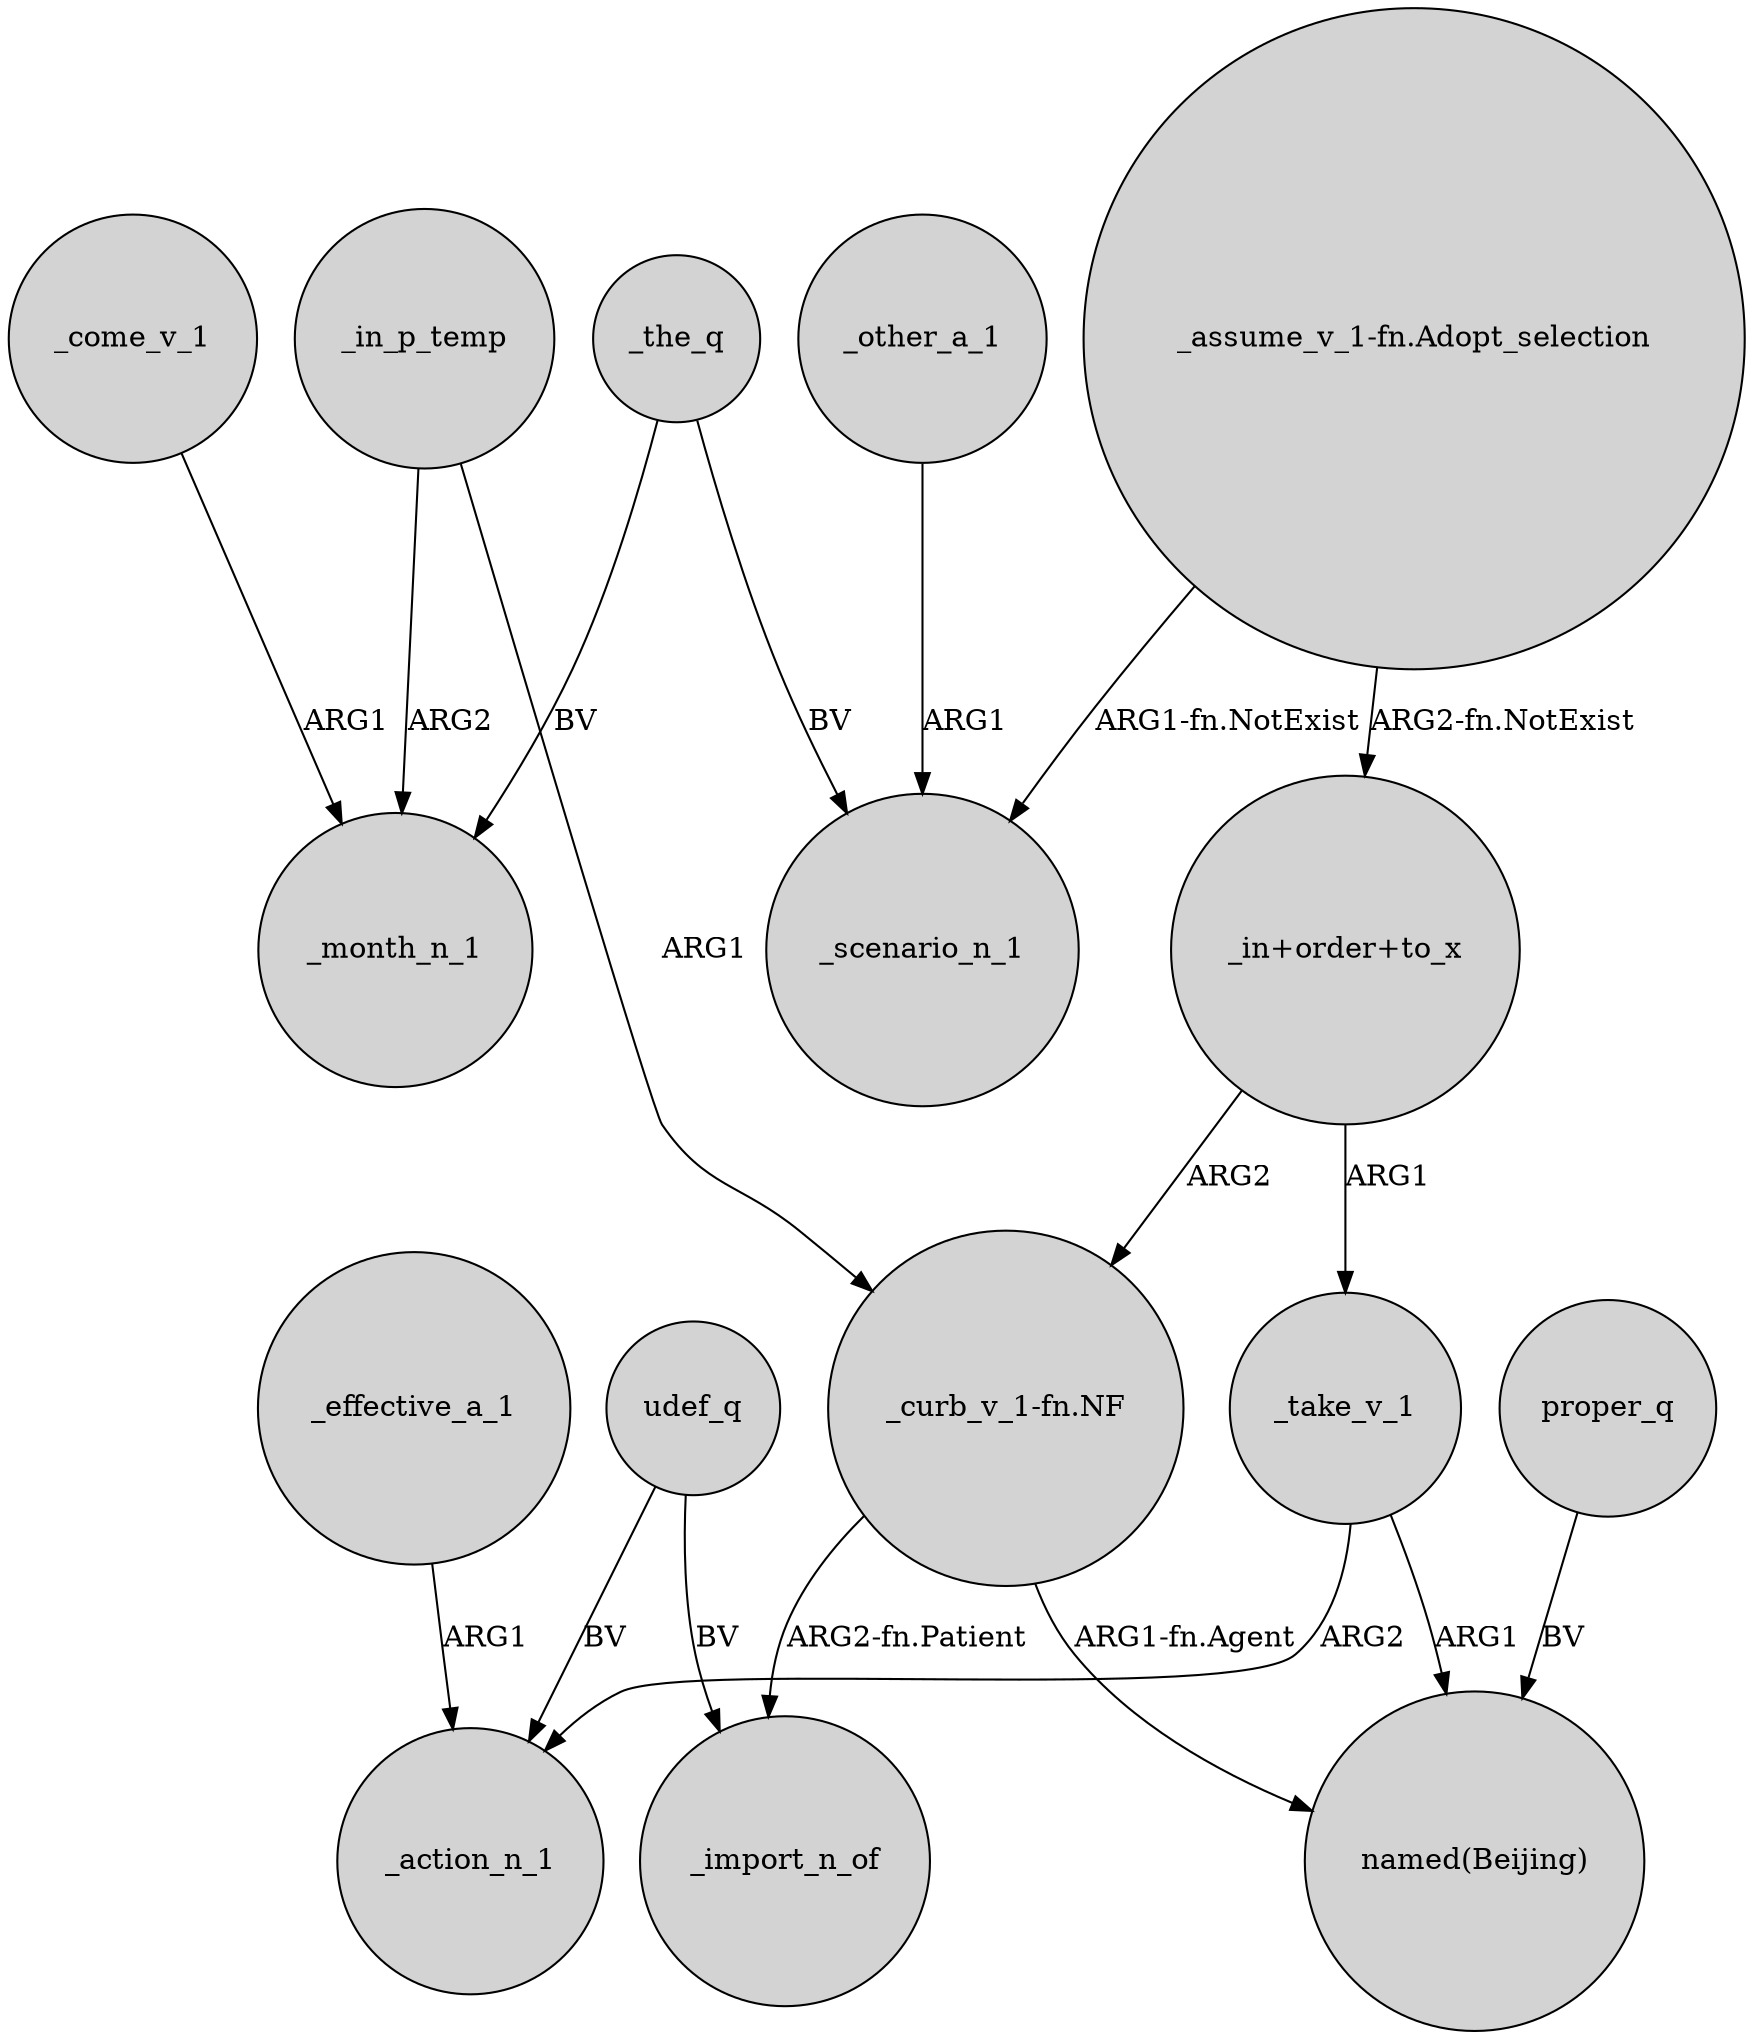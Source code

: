 digraph {
	node [shape=circle style=filled]
	_the_q -> _month_n_1 [label=BV]
	_come_v_1 -> _month_n_1 [label=ARG1]
	"_assume_v_1-fn.Adopt_selection" -> _scenario_n_1 [label="ARG1-fn.NotExist"]
	"_in+order+to_x" -> _take_v_1 [label=ARG1]
	_other_a_1 -> _scenario_n_1 [label=ARG1]
	udef_q -> _action_n_1 [label=BV]
	_in_p_temp -> "_curb_v_1-fn.NF" [label=ARG1]
	_in_p_temp -> _month_n_1 [label=ARG2]
	_the_q -> _scenario_n_1 [label=BV]
	_effective_a_1 -> _action_n_1 [label=ARG1]
	"_curb_v_1-fn.NF" -> _import_n_of [label="ARG2-fn.Patient"]
	_take_v_1 -> "named(Beijing)" [label=ARG1]
	"_assume_v_1-fn.Adopt_selection" -> "_in+order+to_x" [label="ARG2-fn.NotExist"]
	"_curb_v_1-fn.NF" -> "named(Beijing)" [label="ARG1-fn.Agent"]
	_take_v_1 -> _action_n_1 [label=ARG2]
	udef_q -> _import_n_of [label=BV]
	proper_q -> "named(Beijing)" [label=BV]
	"_in+order+to_x" -> "_curb_v_1-fn.NF" [label=ARG2]
}
